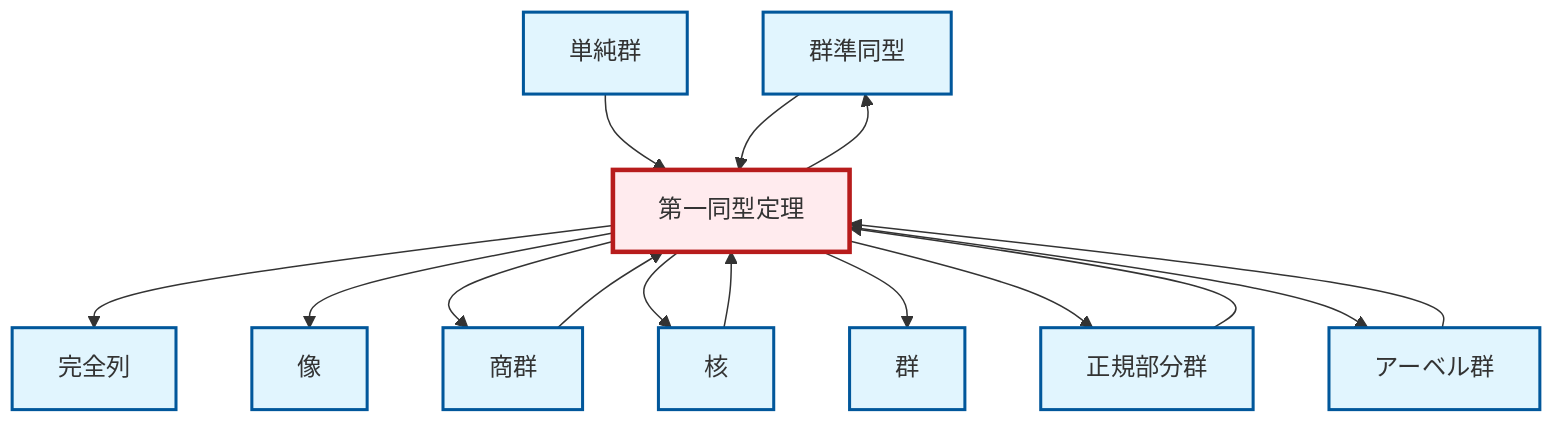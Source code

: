 graph TD
    classDef definition fill:#e1f5fe,stroke:#01579b,stroke-width:2px
    classDef theorem fill:#f3e5f5,stroke:#4a148c,stroke-width:2px
    classDef axiom fill:#fff3e0,stroke:#e65100,stroke-width:2px
    classDef example fill:#e8f5e9,stroke:#1b5e20,stroke-width:2px
    classDef current fill:#ffebee,stroke:#b71c1c,stroke-width:3px
    def-group["群"]:::definition
    def-homomorphism["群準同型"]:::definition
    def-simple-group["単純群"]:::definition
    def-normal-subgroup["正規部分群"]:::definition
    def-image["像"]:::definition
    def-kernel["核"]:::definition
    def-quotient-group["商群"]:::definition
    def-exact-sequence["完全列"]:::definition
    thm-first-isomorphism["第一同型定理"]:::theorem
    def-abelian-group["アーベル群"]:::definition
    thm-first-isomorphism --> def-exact-sequence
    thm-first-isomorphism --> def-image
    thm-first-isomorphism --> def-quotient-group
    def-abelian-group --> thm-first-isomorphism
    def-simple-group --> thm-first-isomorphism
    def-quotient-group --> thm-first-isomorphism
    thm-first-isomorphism --> def-kernel
    thm-first-isomorphism --> def-group
    thm-first-isomorphism --> def-homomorphism
    def-kernel --> thm-first-isomorphism
    thm-first-isomorphism --> def-normal-subgroup
    def-normal-subgroup --> thm-first-isomorphism
    thm-first-isomorphism --> def-abelian-group
    def-homomorphism --> thm-first-isomorphism
    class thm-first-isomorphism current